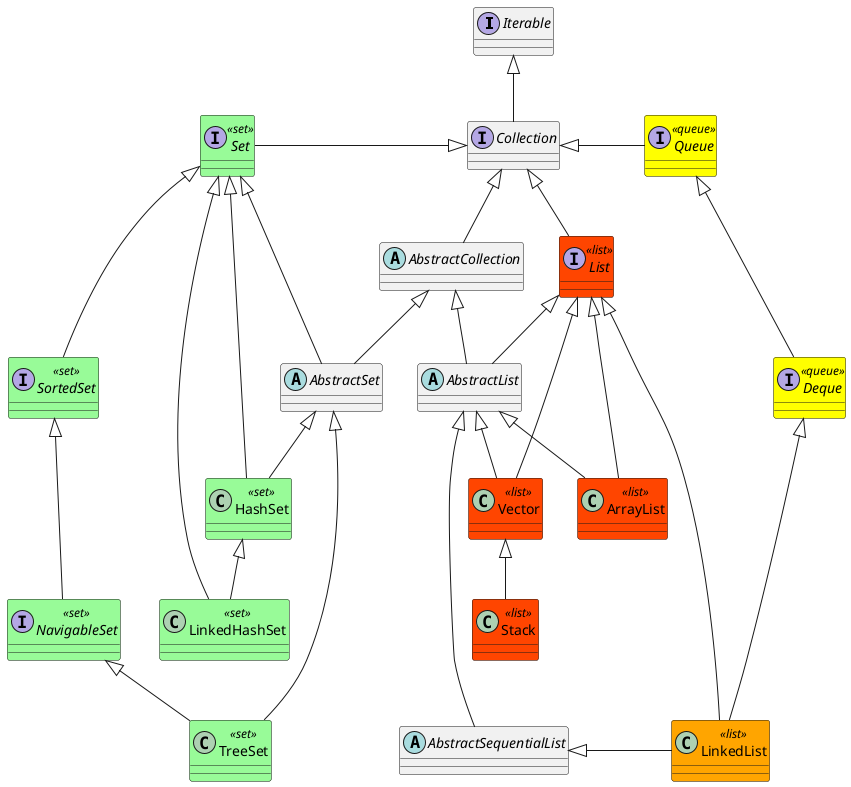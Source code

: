 @startuml

skinparam class {
BackgroundColor<< set >> palegreen
BackgroundColor<<queue>> yellow
BackgroundColor<<list>> orangered
}

interface Iterable

interface Collection

abstract class AbstractCollection

interface Set << set >>
abstract class AbstractSet
class HashSet << set >>
class LinkedHashSet << set >>
interface SortedSet << set >>
interface NavigableSet << set >>
class TreeSet << set >>


interface Queue << queue >>
interface Deque << queue >>


interface List << list >>
abstract class AbstractList
abstract class AbstractSequentialList
class LinkedList << list >> #orange
class ArrayList << list >>
class Vector << list >>
class Stack << list >>


Iterable <|--down Collection
Collection <|--down AbstractCollection
AbstractCollection <|--down AbstractList
AbstractCollection <|--down AbstractSet

Collection <|--left Set
Set <|--down AbstractSet
Set <|--down HashSet
Set <|--down LinkedHashSet
Set <|---down SortedSet
AbstractSet <|--down HashSet
HashSet <|--down LinkedHashSet
AbstractSet <|--down TreeSet
SortedSet <|---down NavigableSet
NavigableSet <|--down TreeSet

Collection <|--right Queue
Queue <|---down Deque
Deque <|----down LinkedList


Collection <|--down List
List <|--down AbstractList
List <|--down LinkedList
List <|--down ArrayList
List <|--down Vector
Vector <|--down Stack
AbstractList <|--down AbstractSequentialList
AbstractList <|--down ArrayList
AbstractList <|--down Vector
AbstractSequentialList <|--right LinkedList

@enduml